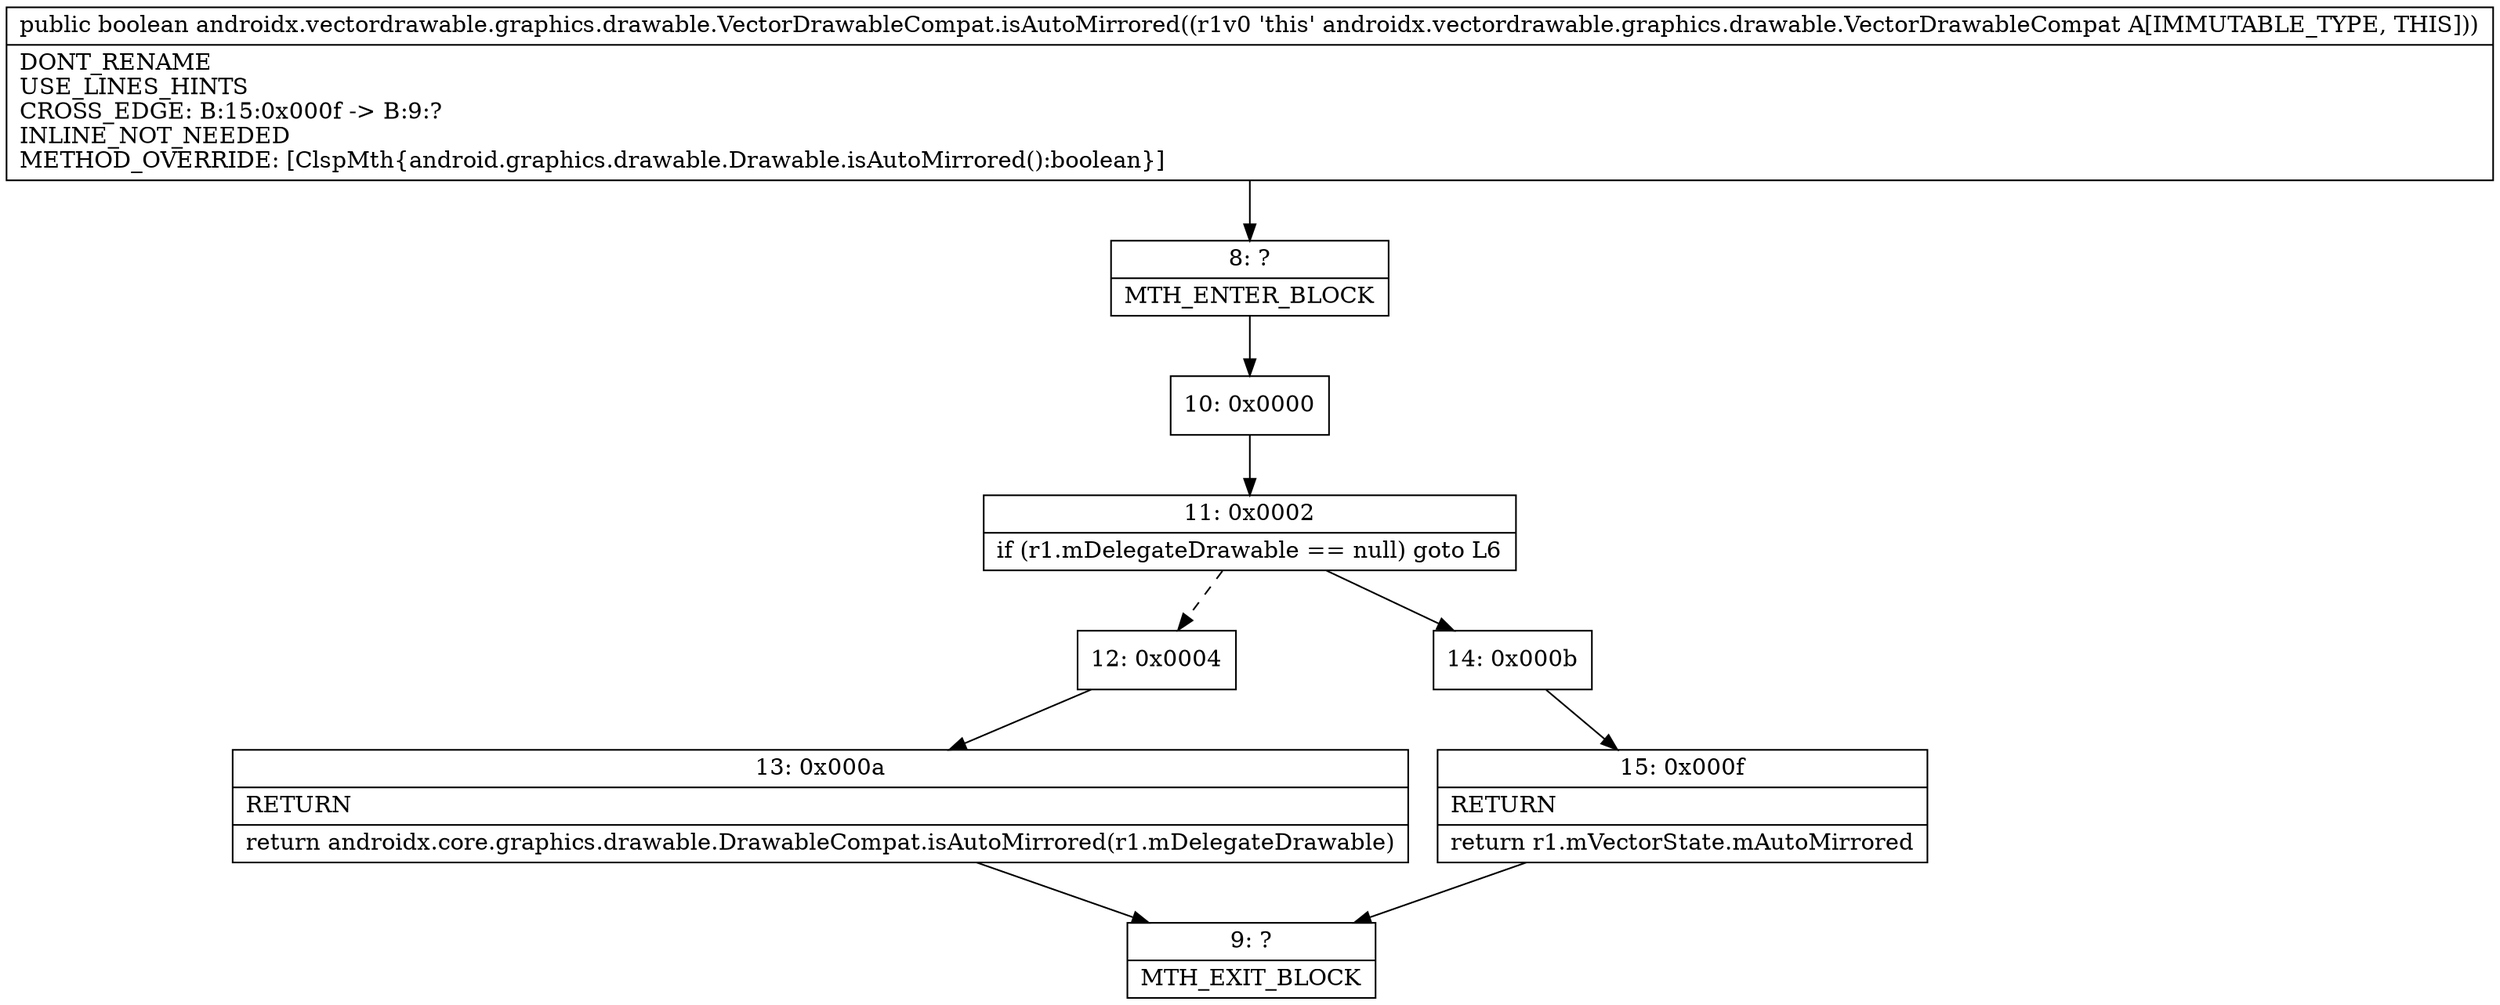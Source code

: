 digraph "CFG forandroidx.vectordrawable.graphics.drawable.VectorDrawableCompat.isAutoMirrored()Z" {
Node_8 [shape=record,label="{8\:\ ?|MTH_ENTER_BLOCK\l}"];
Node_10 [shape=record,label="{10\:\ 0x0000}"];
Node_11 [shape=record,label="{11\:\ 0x0002|if (r1.mDelegateDrawable == null) goto L6\l}"];
Node_12 [shape=record,label="{12\:\ 0x0004}"];
Node_13 [shape=record,label="{13\:\ 0x000a|RETURN\l|return androidx.core.graphics.drawable.DrawableCompat.isAutoMirrored(r1.mDelegateDrawable)\l}"];
Node_9 [shape=record,label="{9\:\ ?|MTH_EXIT_BLOCK\l}"];
Node_14 [shape=record,label="{14\:\ 0x000b}"];
Node_15 [shape=record,label="{15\:\ 0x000f|RETURN\l|return r1.mVectorState.mAutoMirrored\l}"];
MethodNode[shape=record,label="{public boolean androidx.vectordrawable.graphics.drawable.VectorDrawableCompat.isAutoMirrored((r1v0 'this' androidx.vectordrawable.graphics.drawable.VectorDrawableCompat A[IMMUTABLE_TYPE, THIS]))  | DONT_RENAME\lUSE_LINES_HINTS\lCROSS_EDGE: B:15:0x000f \-\> B:9:?\lINLINE_NOT_NEEDED\lMETHOD_OVERRIDE: [ClspMth\{android.graphics.drawable.Drawable.isAutoMirrored():boolean\}]\l}"];
MethodNode -> Node_8;Node_8 -> Node_10;
Node_10 -> Node_11;
Node_11 -> Node_12[style=dashed];
Node_11 -> Node_14;
Node_12 -> Node_13;
Node_13 -> Node_9;
Node_14 -> Node_15;
Node_15 -> Node_9;
}

